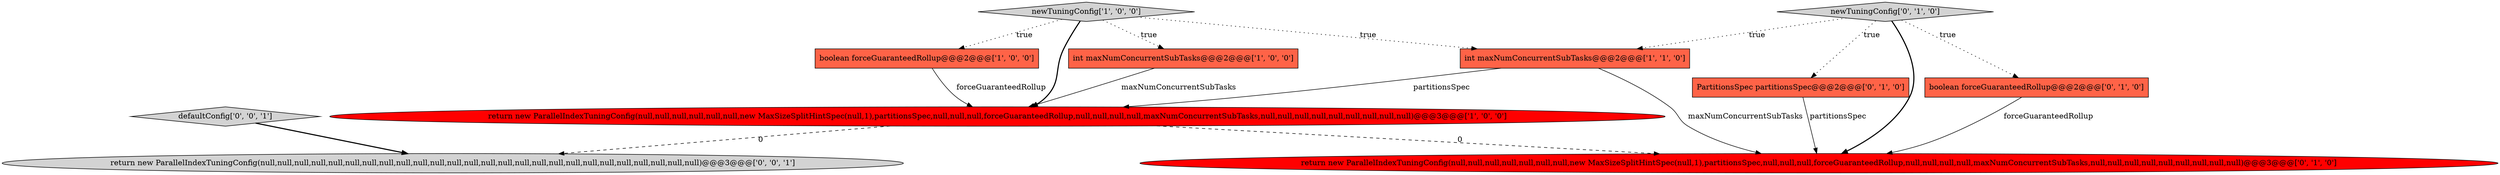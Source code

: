 digraph {
7 [style = filled, label = "PartitionsSpec partitionsSpec@@@2@@@['0', '1', '0']", fillcolor = tomato, shape = box image = "AAA0AAABBB2BBB"];
8 [style = filled, label = "return new ParallelIndexTuningConfig(null,null,null,null,null,null,null,new MaxSizeSplitHintSpec(null,1),partitionsSpec,null,null,null,forceGuaranteedRollup,null,null,null,null,maxNumConcurrentSubTasks,null,null,null,null,null,null,null,null,null)@@@3@@@['0', '1', '0']", fillcolor = red, shape = ellipse image = "AAA1AAABBB2BBB"];
10 [style = filled, label = "defaultConfig['0', '0', '1']", fillcolor = lightgray, shape = diamond image = "AAA0AAABBB3BBB"];
1 [style = filled, label = "boolean forceGuaranteedRollup@@@2@@@['1', '0', '0']", fillcolor = tomato, shape = box image = "AAA0AAABBB1BBB"];
3 [style = filled, label = "newTuningConfig['1', '0', '0']", fillcolor = lightgray, shape = diamond image = "AAA0AAABBB1BBB"];
2 [style = filled, label = "return new ParallelIndexTuningConfig(null,null,null,null,null,null,new MaxSizeSplitHintSpec(null,1),partitionsSpec,null,null,null,forceGuaranteedRollup,null,null,null,null,maxNumConcurrentSubTasks,null,null,null,null,null,null,null,null,null)@@@3@@@['1', '0', '0']", fillcolor = red, shape = ellipse image = "AAA1AAABBB1BBB"];
0 [style = filled, label = "int maxNumConcurrentSubTasks@@@2@@@['1', '0', '0']", fillcolor = tomato, shape = box image = "AAA0AAABBB1BBB"];
6 [style = filled, label = "newTuningConfig['0', '1', '0']", fillcolor = lightgray, shape = diamond image = "AAA0AAABBB2BBB"];
4 [style = filled, label = "int maxNumConcurrentSubTasks@@@2@@@['1', '1', '0']", fillcolor = tomato, shape = box image = "AAA0AAABBB1BBB"];
5 [style = filled, label = "boolean forceGuaranteedRollup@@@2@@@['0', '1', '0']", fillcolor = tomato, shape = box image = "AAA0AAABBB2BBB"];
9 [style = filled, label = "return new ParallelIndexTuningConfig(null,null,null,null,null,null,null,null,null,null,null,null,null,null,null,null,null,null,null,null,null,null,null,null,null,null)@@@3@@@['0', '0', '1']", fillcolor = lightgray, shape = ellipse image = "AAA0AAABBB3BBB"];
3->4 [style = dotted, label="true"];
0->2 [style = solid, label="maxNumConcurrentSubTasks"];
10->9 [style = bold, label=""];
1->2 [style = solid, label="forceGuaranteedRollup"];
7->8 [style = solid, label="partitionsSpec"];
5->8 [style = solid, label="forceGuaranteedRollup"];
6->4 [style = dotted, label="true"];
4->8 [style = solid, label="maxNumConcurrentSubTasks"];
3->2 [style = bold, label=""];
2->9 [style = dashed, label="0"];
2->8 [style = dashed, label="0"];
3->1 [style = dotted, label="true"];
4->2 [style = solid, label="partitionsSpec"];
6->8 [style = bold, label=""];
6->5 [style = dotted, label="true"];
3->0 [style = dotted, label="true"];
6->7 [style = dotted, label="true"];
}
